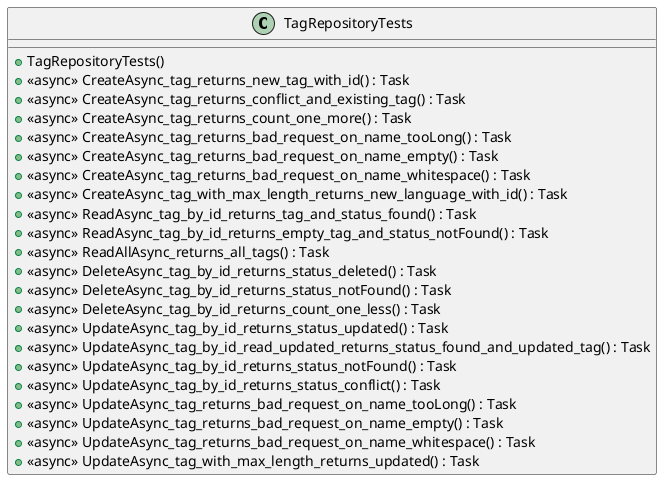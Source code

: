@startuml
class TagRepositoryTests {
    + TagRepositoryTests()
    + <<async>> CreateAsync_tag_returns_new_tag_with_id() : Task
    + <<async>> CreateAsync_tag_returns_conflict_and_existing_tag() : Task
    + <<async>> CreateAsync_tag_returns_count_one_more() : Task
    + <<async>> CreateAsync_tag_returns_bad_request_on_name_tooLong() : Task
    + <<async>> CreateAsync_tag_returns_bad_request_on_name_empty() : Task
    + <<async>> CreateAsync_tag_returns_bad_request_on_name_whitespace() : Task
    + <<async>> CreateAsync_tag_with_max_length_returns_new_language_with_id() : Task
    + <<async>> ReadAsync_tag_by_id_returns_tag_and_status_found() : Task
    + <<async>> ReadAsync_tag_by_id_returns_empty_tag_and_status_notFound() : Task
    + <<async>> ReadAllAsync_returns_all_tags() : Task
    + <<async>> DeleteAsync_tag_by_id_returns_status_deleted() : Task
    + <<async>> DeleteAsync_tag_by_id_returns_status_notFound() : Task
    + <<async>> DeleteAsync_tag_by_id_returns_count_one_less() : Task
    + <<async>> UpdateAsync_tag_by_id_returns_status_updated() : Task
    + <<async>> UpdateAsync_tag_by_id_read_updated_returns_status_found_and_updated_tag() : Task
    + <<async>> UpdateAsync_tag_by_id_returns_status_notFound() : Task
    + <<async>> UpdateAsync_tag_by_id_returns_status_conflict() : Task
    + <<async>> UpdateAsync_tag_returns_bad_request_on_name_tooLong() : Task
    + <<async>> UpdateAsync_tag_returns_bad_request_on_name_empty() : Task
    + <<async>> UpdateAsync_tag_returns_bad_request_on_name_whitespace() : Task
    + <<async>> UpdateAsync_tag_with_max_length_returns_updated() : Task
}
@enduml
